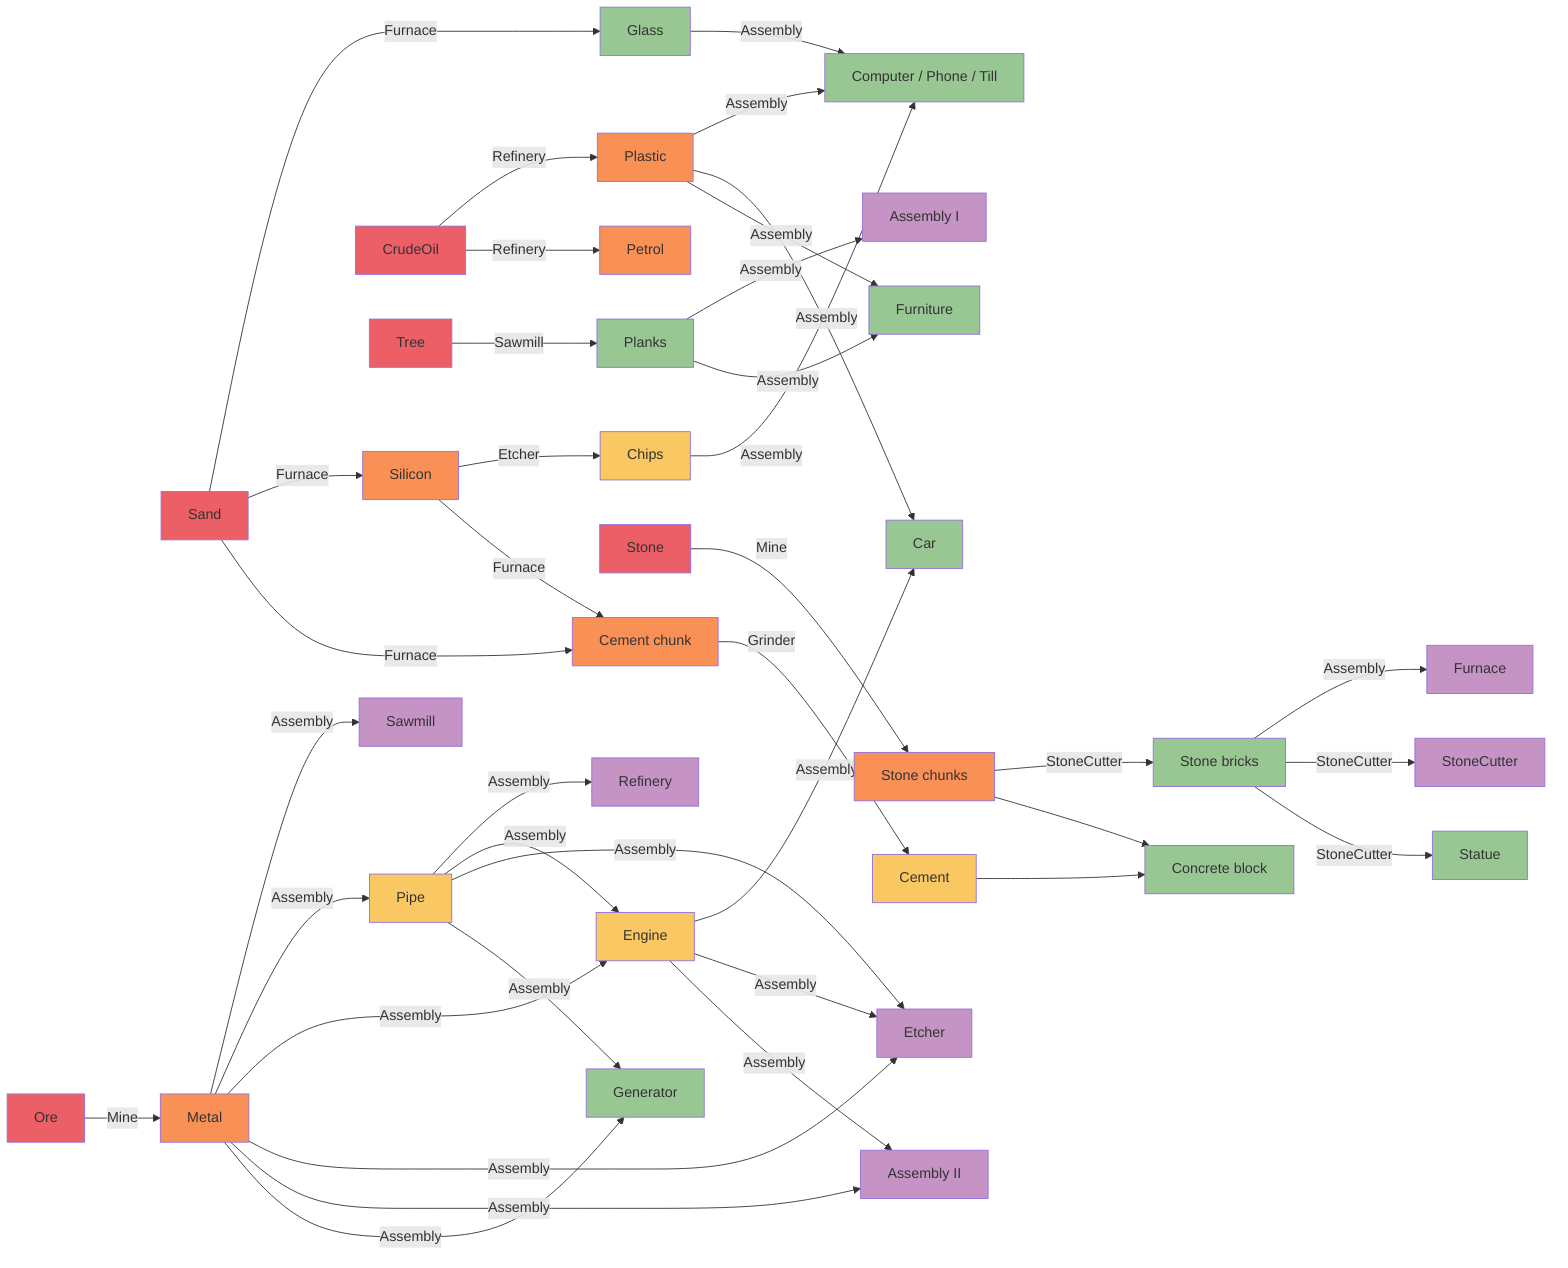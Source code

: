 graph LR
    Tech[Computer / Phone / Till]
    AssemblyI[Assembly I]
    AssemblyII[Assembly II]
    StoneBricks[Stone bricks]
    StoneChunks[Stone chunks]
    CementChunk[Cement chunk]
    ConcreteBlock[Concrete block]

    Sand -- Furnace --> Glass
    Sand -- Furnace --> Silicon

    Silicon -- Etcher --> Chips

    CrudeOil -- Refinery --> Plastic
    CrudeOil -- Refinery --> Petrol

    Glass -- Assembly --> Tech
    Plastic -- Assembly --> Tech
    Chips -- Assembly --> Tech

    Stone -- Mine --> StoneChunks
    StoneChunks -- StoneCutter --> StoneBricks
    StoneBricks -- Assembly --> Furnace
    StoneBricks -- StoneCutter --> StoneCutter
    StoneBricks -- StoneCutter --> Statue

    Silicon -- Furnace --> CementChunk
    Sand -- Furnace  --> CementChunk
    CementChunk -- Grinder --> Cement
    Cement --> ConcreteBlock
    StoneChunks --> ConcreteBlock

    Tree -- Sawmill --> Planks
    Planks -- Assembly --> AssemblyI

    Ore -- Mine --> Metal
    Metal -- Assembly --> Sawmill
    Metal -- Assembly --> Pipe
    Pipe -- Assembly --> Refinery

    Metal -- Assembly --> Engine
    Pipe -- Assembly --> Engine

    Plastic -- Assembly --> Car
    Engine -- Assembly --> Car

    Metal -- Assembly --> Etcher
    Pipe -- Assembly --> Etcher
    Engine -- Assembly --> Etcher

    Metal -- Assembly --> AssemblyII
    Engine -- Assembly --> AssemblyII

    Pipe -- Assembly --> Generator
    Metal -- Assembly --> Generator

    Plastic -- Assembly --> Furniture
    Planks -- Assembly --> Furniture


    classDef product fill:#99C794;
    class Tech,Furniture,Car,Statue,ConcreteBlock,Planks,StoneBricks,Generator,Glass product;

    classDef production fill:#C594C5;
    class AssemblyI,AssemblyII,Etcher,Refinery,Furnace,StoneCutter,Sawmill production;

    classDef raw fill:#EC5f67;
    class Stone,Ore,Sand,Tree,CrudeOil raw;

    classDef l1 fill:#F99157;
    class Metal,StoneChunks,Silicon,Petrol,Plastic,CementChunk l1;

    classDef l2 fill:#FAC863;
    class Pipe,Chips,Engine,Cement l2;